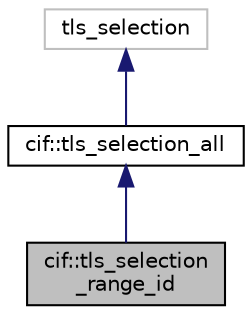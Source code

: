 digraph "cif::tls_selection_range_id"
{
  edge [fontname="Helvetica",fontsize="10",labelfontname="Helvetica",labelfontsize="10"];
  node [fontname="Helvetica",fontsize="10",shape=record];
  Node3 [label="cif::tls_selection\l_range_id",height=0.2,width=0.4,color="black", fillcolor="grey75", style="filled", fontcolor="black"];
  Node4 -> Node3 [dir="back",color="midnightblue",fontsize="10",style="solid",fontname="Helvetica"];
  Node4 [label="cif::tls_selection_all",height=0.2,width=0.4,color="black", fillcolor="white", style="filled",URL="$structcif_1_1tls__selection__all.html"];
  Node5 -> Node4 [dir="back",color="midnightblue",fontsize="10",style="solid",fontname="Helvetica"];
  Node5 [label="tls_selection",height=0.2,width=0.4,color="grey75", fillcolor="white", style="filled"];
}
